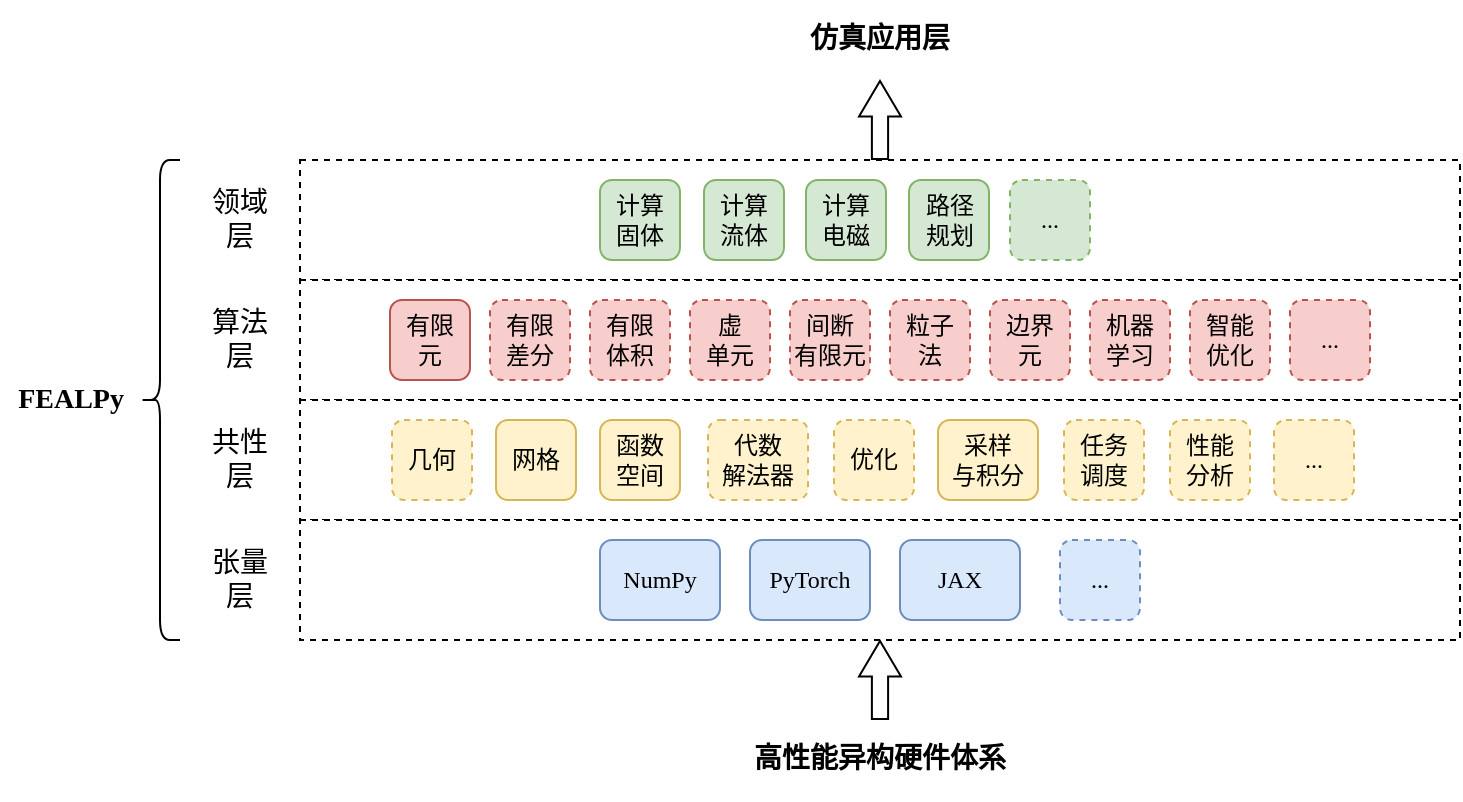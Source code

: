 <mxfile version="26.0.16">
  <diagram name="第 1 页" id="ymwS_IY8MIXRyYueqAV2">
    <mxGraphModel dx="1049" dy="583" grid="1" gridSize="10" guides="1" tooltips="1" connect="1" arrows="1" fold="1" page="1" pageScale="1" pageWidth="1169" pageHeight="827" math="0" shadow="0">
      <root>
        <mxCell id="0" />
        <mxCell id="1" parent="0" />
        <mxCell id="F3Z2k89PkYjlrjDhpoIZ-31" value="" style="rounded=0;whiteSpace=wrap;html=1;fontFamily=Times New Roman;dashed=1;" parent="1" vertex="1">
          <mxGeometry x="260" y="250" width="580" height="60" as="geometry" />
        </mxCell>
        <mxCell id="F3Z2k89PkYjlrjDhpoIZ-30" value="" style="rounded=0;whiteSpace=wrap;html=1;fontFamily=Times New Roman;dashed=1;" parent="1" vertex="1">
          <mxGeometry x="260" y="310" width="580" height="60" as="geometry" />
        </mxCell>
        <mxCell id="F3Z2k89PkYjlrjDhpoIZ-29" value="" style="rounded=0;whiteSpace=wrap;html=1;fontFamily=Times New Roman;dashed=1;" parent="1" vertex="1">
          <mxGeometry x="260" y="370" width="580" height="60" as="geometry" />
        </mxCell>
        <mxCell id="F3Z2k89PkYjlrjDhpoIZ-28" value="" style="rounded=0;whiteSpace=wrap;html=1;fontFamily=Times New Roman;dashed=1;" parent="1" vertex="1">
          <mxGeometry x="260" y="430" width="580" height="60" as="geometry" />
        </mxCell>
        <mxCell id="F3Z2k89PkYjlrjDhpoIZ-1" value="NumPy" style="rounded=1;whiteSpace=wrap;html=1;fillColor=#dae8fc;strokeColor=#6c8ebf;fontFamily=Times New Roman;fontSize=12;" parent="1" vertex="1">
          <mxGeometry x="410" y="440" width="60" height="40" as="geometry" />
        </mxCell>
        <mxCell id="F3Z2k89PkYjlrjDhpoIZ-2" value="PyTorch" style="rounded=1;whiteSpace=wrap;html=1;fillColor=#dae8fc;strokeColor=#6c8ebf;fontFamily=Times New Roman;fontSize=12;" parent="1" vertex="1">
          <mxGeometry x="485" y="440" width="60" height="40" as="geometry" />
        </mxCell>
        <mxCell id="F3Z2k89PkYjlrjDhpoIZ-9" value="几何" style="rounded=1;whiteSpace=wrap;html=1;fillColor=#fff2cc;strokeColor=#d6b656;fontFamily=Times New Roman;dashed=1;" parent="1" vertex="1">
          <mxGeometry x="306" y="380" width="40" height="40" as="geometry" />
        </mxCell>
        <mxCell id="F3Z2k89PkYjlrjDhpoIZ-10" value="网格" style="rounded=1;whiteSpace=wrap;html=1;fillColor=#fff2cc;strokeColor=#d6b656;fontFamily=Times New Roman;" parent="1" vertex="1">
          <mxGeometry x="358" y="380" width="40" height="40" as="geometry" />
        </mxCell>
        <mxCell id="F3Z2k89PkYjlrjDhpoIZ-11" value="函数&lt;div&gt;空间&lt;/div&gt;" style="rounded=1;whiteSpace=wrap;html=1;fillColor=#fff2cc;strokeColor=#d6b656;fontFamily=Times New Roman;" parent="1" vertex="1">
          <mxGeometry x="410" y="380" width="40" height="40" as="geometry" />
        </mxCell>
        <mxCell id="F3Z2k89PkYjlrjDhpoIZ-12" value="代数&lt;div&gt;解法器&lt;/div&gt;" style="rounded=1;whiteSpace=wrap;html=1;fillColor=#fff2cc;strokeColor=#d6b656;fontFamily=Times New Roman;dashed=1;" parent="1" vertex="1">
          <mxGeometry x="464" y="380" width="50" height="40" as="geometry" />
        </mxCell>
        <mxCell id="F3Z2k89PkYjlrjDhpoIZ-13" value="优化" style="rounded=1;whiteSpace=wrap;html=1;fillColor=#fff2cc;strokeColor=#d6b656;fontFamily=Times New Roman;dashed=1;" parent="1" vertex="1">
          <mxGeometry x="527" y="380" width="40" height="40" as="geometry" />
        </mxCell>
        <mxCell id="F3Z2k89PkYjlrjDhpoIZ-14" value="采样&lt;div&gt;与&lt;span style=&quot;background-color: transparent; color: light-dark(rgb(0, 0, 0), rgb(255, 255, 255));&quot;&gt;积分&lt;/span&gt;&lt;/div&gt;" style="rounded=1;whiteSpace=wrap;html=1;fillColor=#fff2cc;strokeColor=#d6b656;fontFamily=Times New Roman;" parent="1" vertex="1">
          <mxGeometry x="579" y="380" width="50" height="40" as="geometry" />
        </mxCell>
        <mxCell id="F3Z2k89PkYjlrjDhpoIZ-16" value="任务&lt;div&gt;调度&lt;/div&gt;" style="rounded=1;whiteSpace=wrap;html=1;fillColor=#fff2cc;strokeColor=#d6b656;fontFamily=Times New Roman;dashed=1;" parent="1" vertex="1">
          <mxGeometry x="642" y="380" width="40" height="40" as="geometry" />
        </mxCell>
        <mxCell id="F3Z2k89PkYjlrjDhpoIZ-17" value="有限&lt;div&gt;元&lt;/div&gt;" style="rounded=1;whiteSpace=wrap;html=1;fillColor=#f8cecc;strokeColor=#b85450;fontFamily=Times New Roman;" parent="1" vertex="1">
          <mxGeometry x="305" y="320" width="40" height="40" as="geometry" />
        </mxCell>
        <mxCell id="F3Z2k89PkYjlrjDhpoIZ-18" value="有限&lt;div&gt;差分&lt;/div&gt;" style="rounded=1;whiteSpace=wrap;html=1;fillColor=#f8cecc;strokeColor=#b85450;fontFamily=Times New Roman;dashed=1;" parent="1" vertex="1">
          <mxGeometry x="355" y="320" width="40" height="40" as="geometry" />
        </mxCell>
        <mxCell id="F3Z2k89PkYjlrjDhpoIZ-19" value="有限&lt;div&gt;体积&lt;/div&gt;" style="rounded=1;whiteSpace=wrap;html=1;fillColor=#f8cecc;strokeColor=#b85450;fontFamily=Times New Roman;dashed=1;" parent="1" vertex="1">
          <mxGeometry x="405" y="320" width="40" height="40" as="geometry" />
        </mxCell>
        <mxCell id="F3Z2k89PkYjlrjDhpoIZ-20" value="虚&lt;div&gt;单元&lt;/div&gt;" style="rounded=1;whiteSpace=wrap;html=1;fillColor=#f8cecc;strokeColor=#b85450;fontFamily=Times New Roman;dashed=1;" parent="1" vertex="1">
          <mxGeometry x="455" y="320" width="40" height="40" as="geometry" />
        </mxCell>
        <mxCell id="F3Z2k89PkYjlrjDhpoIZ-21" value="粒子&lt;div&gt;法&lt;/div&gt;" style="rounded=1;whiteSpace=wrap;html=1;fillColor=#f8cecc;strokeColor=#b85450;fontFamily=Times New Roman;dashed=1;" parent="1" vertex="1">
          <mxGeometry x="555" y="320" width="40" height="40" as="geometry" />
        </mxCell>
        <mxCell id="F3Z2k89PkYjlrjDhpoIZ-22" value="机器&lt;div&gt;学习&lt;/div&gt;" style="rounded=1;whiteSpace=wrap;html=1;fillColor=#f8cecc;strokeColor=#b85450;fontFamily=Times New Roman;dashed=1;" parent="1" vertex="1">
          <mxGeometry x="655" y="320" width="40" height="40" as="geometry" />
        </mxCell>
        <mxCell id="F3Z2k89PkYjlrjDhpoIZ-23" value="计算&lt;div&gt;固体&lt;/div&gt;" style="rounded=1;whiteSpace=wrap;html=1;fillColor=#d5e8d4;strokeColor=#82b366;fontFamily=Times New Roman;align=center;" parent="1" vertex="1">
          <mxGeometry x="410" y="260" width="40" height="40" as="geometry" />
        </mxCell>
        <mxCell id="F3Z2k89PkYjlrjDhpoIZ-24" value="计算&lt;div&gt;流体&lt;/div&gt;" style="rounded=1;whiteSpace=wrap;html=1;fillColor=#d5e8d4;strokeColor=#82b366;fontFamily=Times New Roman;" parent="1" vertex="1">
          <mxGeometry x="462" y="260" width="40" height="40" as="geometry" />
        </mxCell>
        <mxCell id="F3Z2k89PkYjlrjDhpoIZ-25" value="计算&lt;div&gt;电磁&lt;/div&gt;" style="rounded=1;whiteSpace=wrap;html=1;fillColor=#d5e8d4;strokeColor=#82b366;fontFamily=Times New Roman;" parent="1" vertex="1">
          <mxGeometry x="513" y="260" width="40" height="40" as="geometry" />
        </mxCell>
        <mxCell id="F3Z2k89PkYjlrjDhpoIZ-26" value="智能&lt;div&gt;优化&lt;/div&gt;" style="rounded=1;whiteSpace=wrap;html=1;fillColor=#f8cecc;strokeColor=#b85450;fontFamily=Times New Roman;dashed=1;" parent="1" vertex="1">
          <mxGeometry x="705" y="320" width="40" height="40" as="geometry" />
        </mxCell>
        <mxCell id="F3Z2k89PkYjlrjDhpoIZ-32" value="张量层" style="text;html=1;align=center;verticalAlign=middle;whiteSpace=wrap;rounded=0;fontFamily=Times New Roman;fontSize=14;" parent="1" vertex="1">
          <mxGeometry x="210" y="445" width="40" height="30" as="geometry" />
        </mxCell>
        <mxCell id="F3Z2k89PkYjlrjDhpoIZ-33" value="共性层" style="text;html=1;align=center;verticalAlign=middle;whiteSpace=wrap;rounded=0;fontFamily=Times New Roman;fontSize=14;" parent="1" vertex="1">
          <mxGeometry x="210" y="385" width="40" height="30" as="geometry" />
        </mxCell>
        <mxCell id="F3Z2k89PkYjlrjDhpoIZ-34" value="算法层" style="text;html=1;align=center;verticalAlign=middle;whiteSpace=wrap;rounded=0;fontFamily=Times New Roman;fontSize=14;" parent="1" vertex="1">
          <mxGeometry x="210" y="325" width="40" height="30" as="geometry" />
        </mxCell>
        <mxCell id="F3Z2k89PkYjlrjDhpoIZ-35" value="领域层" style="text;html=1;align=center;verticalAlign=middle;whiteSpace=wrap;rounded=0;fontFamily=Times New Roman;fontSize=14;" parent="1" vertex="1">
          <mxGeometry x="210" y="265" width="40" height="30" as="geometry" />
        </mxCell>
        <mxCell id="F3Z2k89PkYjlrjDhpoIZ-36" value="高性能异构硬件体系" style="rounded=0;whiteSpace=wrap;html=1;fontFamily=Times New Roman;fontSize=14;fontStyle=1;dashed=1;strokeColor=none;" parent="1" vertex="1">
          <mxGeometry x="260" y="530" width="580" height="40" as="geometry" />
        </mxCell>
        <mxCell id="F3Z2k89PkYjlrjDhpoIZ-37" value="" style="shape=flexArrow;endArrow=classic;html=1;rounded=0;entryX=0.5;entryY=1;entryDx=0;entryDy=0;endWidth=11.905;endSize=5.586;width=8.095;fontFamily=Times New Roman;" parent="1" source="F3Z2k89PkYjlrjDhpoIZ-36" target="F3Z2k89PkYjlrjDhpoIZ-28" edge="1">
          <mxGeometry width="50" height="50" relative="1" as="geometry">
            <mxPoint x="549.71" y="550" as="sourcePoint" />
            <mxPoint x="549.71" y="490" as="targetPoint" />
          </mxGeometry>
        </mxCell>
        <mxCell id="F3Z2k89PkYjlrjDhpoIZ-38" value="仿真应用层" style="rounded=0;whiteSpace=wrap;html=1;fontFamily=Times New Roman;fontSize=14;fontStyle=1;dashed=1;strokeColor=none;" parent="1" vertex="1">
          <mxGeometry x="260" y="170" width="580" height="40" as="geometry" />
        </mxCell>
        <mxCell id="F3Z2k89PkYjlrjDhpoIZ-39" value="" style="shape=flexArrow;endArrow=classic;html=1;rounded=0;entryX=0.5;entryY=1;entryDx=0;entryDy=0;endWidth=11.905;endSize=5.586;width=8.095;fontFamily=Times New Roman;" parent="1" edge="1">
          <mxGeometry width="50" height="50" relative="1" as="geometry">
            <mxPoint x="550" y="250" as="sourcePoint" />
            <mxPoint x="550" y="210" as="targetPoint" />
          </mxGeometry>
        </mxCell>
        <mxCell id="F3Z2k89PkYjlrjDhpoIZ-40" value="边界&lt;div&gt;元&lt;/div&gt;" style="rounded=1;whiteSpace=wrap;html=1;fillColor=#f8cecc;strokeColor=#b85450;fontFamily=Times New Roman;dashed=1;" parent="1" vertex="1">
          <mxGeometry x="605" y="320" width="40" height="40" as="geometry" />
        </mxCell>
        <mxCell id="F3Z2k89PkYjlrjDhpoIZ-41" value="..." style="rounded=1;whiteSpace=wrap;html=1;fillColor=#f8cecc;strokeColor=#b85450;fontFamily=Times New Roman;dashed=1;" parent="1" vertex="1">
          <mxGeometry x="755" y="320" width="40" height="40" as="geometry" />
        </mxCell>
        <mxCell id="F3Z2k89PkYjlrjDhpoIZ-42" value="性能&lt;div&gt;分析&lt;/div&gt;" style="rounded=1;whiteSpace=wrap;html=1;fillColor=#fff2cc;strokeColor=#d6b656;fontFamily=Times New Roman;dashed=1;" parent="1" vertex="1">
          <mxGeometry x="695" y="380" width="40" height="40" as="geometry" />
        </mxCell>
        <mxCell id="F3Z2k89PkYjlrjDhpoIZ-44" value="间断&lt;div&gt;有限元&lt;/div&gt;" style="rounded=1;whiteSpace=wrap;html=1;fillColor=#f8cecc;strokeColor=#b85450;fontFamily=Times New Roman;dashed=1;" parent="1" vertex="1">
          <mxGeometry x="505" y="320" width="40" height="40" as="geometry" />
        </mxCell>
        <mxCell id="F3Z2k89PkYjlrjDhpoIZ-46" value="..." style="rounded=1;whiteSpace=wrap;html=1;fillColor=#d5e8d4;strokeColor=#82b366;fontFamily=Times New Roman;dashed=1;" parent="1" vertex="1">
          <mxGeometry x="615" y="260" width="40" height="40" as="geometry" />
        </mxCell>
        <mxCell id="SHF09hgEC6lpMV5m1Q11-1" value="" style="shape=curlyBracket;whiteSpace=wrap;html=1;rounded=1;labelPosition=left;verticalLabelPosition=middle;align=right;verticalAlign=middle;" parent="1" vertex="1">
          <mxGeometry x="180" y="250" width="20" height="240" as="geometry" />
        </mxCell>
        <mxCell id="SHF09hgEC6lpMV5m1Q11-2" value="FEALPy" style="text;html=1;align=center;verticalAlign=middle;resizable=0;points=[];autosize=1;strokeColor=none;fillColor=none;fontFamily=Times New Roman;fontStyle=1;fontSize=14;" parent="1" vertex="1">
          <mxGeometry x="110" y="355" width="70" height="30" as="geometry" />
        </mxCell>
        <mxCell id="thxcxhcbW3g23p_b-wbT-1" value="..." style="rounded=1;whiteSpace=wrap;html=1;fillColor=#dae8fc;strokeColor=#6c8ebf;fontFamily=Times New Roman;fontSize=12;dashed=1;" parent="1" vertex="1">
          <mxGeometry x="640" y="440" width="40" height="40" as="geometry" />
        </mxCell>
        <mxCell id="H604AAV_cbaWXSA82sfF-1" value="JAX" style="rounded=1;whiteSpace=wrap;html=1;fillColor=#dae8fc;strokeColor=#6c8ebf;fontFamily=Times New Roman;fontSize=12;" parent="1" vertex="1">
          <mxGeometry x="560" y="440" width="60" height="40" as="geometry" />
        </mxCell>
        <mxCell id="l99mBrtNA_EOzfiaQ3w7-1" value="路径&lt;div&gt;规划&lt;/div&gt;" style="rounded=1;whiteSpace=wrap;html=1;fillColor=#d5e8d4;strokeColor=#82b366;fontFamily=Times New Roman;" parent="1" vertex="1">
          <mxGeometry x="564.5" y="260" width="40" height="40" as="geometry" />
        </mxCell>
        <mxCell id="7_6McknvweugMFinDw17-1" value="..." style="rounded=1;whiteSpace=wrap;html=1;fillColor=#fff2cc;strokeColor=#d6b656;fontFamily=Times New Roman;dashed=1;" parent="1" vertex="1">
          <mxGeometry x="747" y="380" width="40" height="40" as="geometry" />
        </mxCell>
      </root>
    </mxGraphModel>
  </diagram>
</mxfile>
